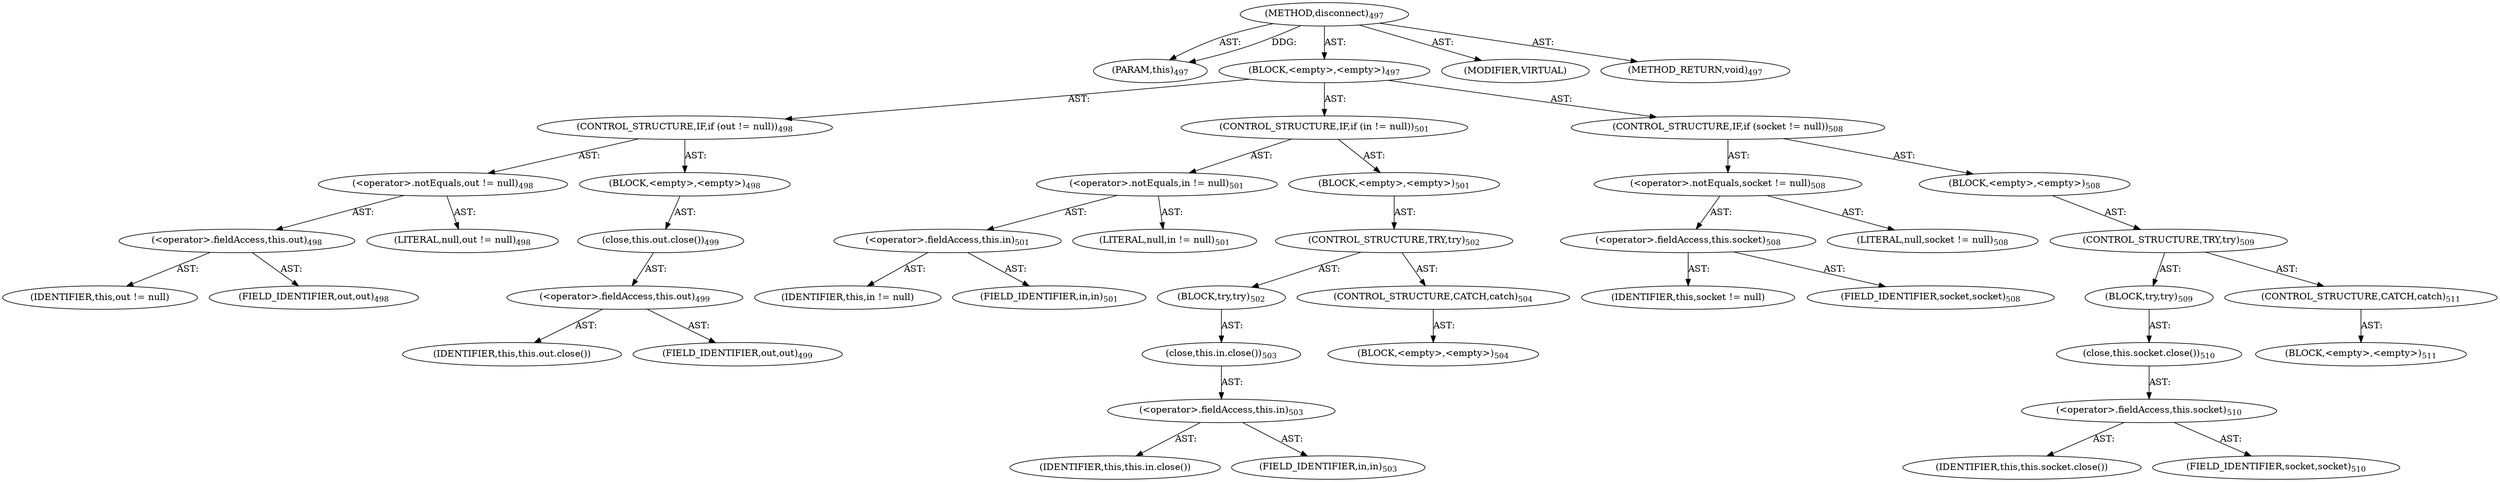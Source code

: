 digraph "disconnect" {  
"111669149726" [label = <(METHOD,disconnect)<SUB>497</SUB>> ]
"115964117046" [label = <(PARAM,this)<SUB>497</SUB>> ]
"25769803835" [label = <(BLOCK,&lt;empty&gt;,&lt;empty&gt;)<SUB>497</SUB>> ]
"47244640281" [label = <(CONTROL_STRUCTURE,IF,if (out != null))<SUB>498</SUB>> ]
"30064771325" [label = <(&lt;operator&gt;.notEquals,out != null)<SUB>498</SUB>> ]
"30064771326" [label = <(&lt;operator&gt;.fieldAccess,this.out)<SUB>498</SUB>> ]
"68719476945" [label = <(IDENTIFIER,this,out != null)> ]
"55834574907" [label = <(FIELD_IDENTIFIER,out,out)<SUB>498</SUB>> ]
"90194313260" [label = <(LITERAL,null,out != null)<SUB>498</SUB>> ]
"25769803836" [label = <(BLOCK,&lt;empty&gt;,&lt;empty&gt;)<SUB>498</SUB>> ]
"30064771327" [label = <(close,this.out.close())<SUB>499</SUB>> ]
"30064771328" [label = <(&lt;operator&gt;.fieldAccess,this.out)<SUB>499</SUB>> ]
"68719476946" [label = <(IDENTIFIER,this,this.out.close())> ]
"55834574908" [label = <(FIELD_IDENTIFIER,out,out)<SUB>499</SUB>> ]
"47244640282" [label = <(CONTROL_STRUCTURE,IF,if (in != null))<SUB>501</SUB>> ]
"30064771329" [label = <(&lt;operator&gt;.notEquals,in != null)<SUB>501</SUB>> ]
"30064771330" [label = <(&lt;operator&gt;.fieldAccess,this.in)<SUB>501</SUB>> ]
"68719476947" [label = <(IDENTIFIER,this,in != null)> ]
"55834574909" [label = <(FIELD_IDENTIFIER,in,in)<SUB>501</SUB>> ]
"90194313261" [label = <(LITERAL,null,in != null)<SUB>501</SUB>> ]
"25769803837" [label = <(BLOCK,&lt;empty&gt;,&lt;empty&gt;)<SUB>501</SUB>> ]
"47244640283" [label = <(CONTROL_STRUCTURE,TRY,try)<SUB>502</SUB>> ]
"25769803838" [label = <(BLOCK,try,try)<SUB>502</SUB>> ]
"30064771331" [label = <(close,this.in.close())<SUB>503</SUB>> ]
"30064771332" [label = <(&lt;operator&gt;.fieldAccess,this.in)<SUB>503</SUB>> ]
"68719476948" [label = <(IDENTIFIER,this,this.in.close())> ]
"55834574910" [label = <(FIELD_IDENTIFIER,in,in)<SUB>503</SUB>> ]
"47244640284" [label = <(CONTROL_STRUCTURE,CATCH,catch)<SUB>504</SUB>> ]
"25769803839" [label = <(BLOCK,&lt;empty&gt;,&lt;empty&gt;)<SUB>504</SUB>> ]
"47244640285" [label = <(CONTROL_STRUCTURE,IF,if (socket != null))<SUB>508</SUB>> ]
"30064771333" [label = <(&lt;operator&gt;.notEquals,socket != null)<SUB>508</SUB>> ]
"30064771334" [label = <(&lt;operator&gt;.fieldAccess,this.socket)<SUB>508</SUB>> ]
"68719476949" [label = <(IDENTIFIER,this,socket != null)> ]
"55834574911" [label = <(FIELD_IDENTIFIER,socket,socket)<SUB>508</SUB>> ]
"90194313262" [label = <(LITERAL,null,socket != null)<SUB>508</SUB>> ]
"25769803840" [label = <(BLOCK,&lt;empty&gt;,&lt;empty&gt;)<SUB>508</SUB>> ]
"47244640286" [label = <(CONTROL_STRUCTURE,TRY,try)<SUB>509</SUB>> ]
"25769803841" [label = <(BLOCK,try,try)<SUB>509</SUB>> ]
"30064771335" [label = <(close,this.socket.close())<SUB>510</SUB>> ]
"30064771336" [label = <(&lt;operator&gt;.fieldAccess,this.socket)<SUB>510</SUB>> ]
"68719476950" [label = <(IDENTIFIER,this,this.socket.close())> ]
"55834574912" [label = <(FIELD_IDENTIFIER,socket,socket)<SUB>510</SUB>> ]
"47244640287" [label = <(CONTROL_STRUCTURE,CATCH,catch)<SUB>511</SUB>> ]
"25769803842" [label = <(BLOCK,&lt;empty&gt;,&lt;empty&gt;)<SUB>511</SUB>> ]
"133143986250" [label = <(MODIFIER,VIRTUAL)> ]
"128849018910" [label = <(METHOD_RETURN,void)<SUB>497</SUB>> ]
  "111669149726" -> "115964117046"  [ label = "AST: "] 
  "111669149726" -> "25769803835"  [ label = "AST: "] 
  "111669149726" -> "133143986250"  [ label = "AST: "] 
  "111669149726" -> "128849018910"  [ label = "AST: "] 
  "25769803835" -> "47244640281"  [ label = "AST: "] 
  "25769803835" -> "47244640282"  [ label = "AST: "] 
  "25769803835" -> "47244640285"  [ label = "AST: "] 
  "47244640281" -> "30064771325"  [ label = "AST: "] 
  "47244640281" -> "25769803836"  [ label = "AST: "] 
  "30064771325" -> "30064771326"  [ label = "AST: "] 
  "30064771325" -> "90194313260"  [ label = "AST: "] 
  "30064771326" -> "68719476945"  [ label = "AST: "] 
  "30064771326" -> "55834574907"  [ label = "AST: "] 
  "25769803836" -> "30064771327"  [ label = "AST: "] 
  "30064771327" -> "30064771328"  [ label = "AST: "] 
  "30064771328" -> "68719476946"  [ label = "AST: "] 
  "30064771328" -> "55834574908"  [ label = "AST: "] 
  "47244640282" -> "30064771329"  [ label = "AST: "] 
  "47244640282" -> "25769803837"  [ label = "AST: "] 
  "30064771329" -> "30064771330"  [ label = "AST: "] 
  "30064771329" -> "90194313261"  [ label = "AST: "] 
  "30064771330" -> "68719476947"  [ label = "AST: "] 
  "30064771330" -> "55834574909"  [ label = "AST: "] 
  "25769803837" -> "47244640283"  [ label = "AST: "] 
  "47244640283" -> "25769803838"  [ label = "AST: "] 
  "47244640283" -> "47244640284"  [ label = "AST: "] 
  "25769803838" -> "30064771331"  [ label = "AST: "] 
  "30064771331" -> "30064771332"  [ label = "AST: "] 
  "30064771332" -> "68719476948"  [ label = "AST: "] 
  "30064771332" -> "55834574910"  [ label = "AST: "] 
  "47244640284" -> "25769803839"  [ label = "AST: "] 
  "47244640285" -> "30064771333"  [ label = "AST: "] 
  "47244640285" -> "25769803840"  [ label = "AST: "] 
  "30064771333" -> "30064771334"  [ label = "AST: "] 
  "30064771333" -> "90194313262"  [ label = "AST: "] 
  "30064771334" -> "68719476949"  [ label = "AST: "] 
  "30064771334" -> "55834574911"  [ label = "AST: "] 
  "25769803840" -> "47244640286"  [ label = "AST: "] 
  "47244640286" -> "25769803841"  [ label = "AST: "] 
  "47244640286" -> "47244640287"  [ label = "AST: "] 
  "25769803841" -> "30064771335"  [ label = "AST: "] 
  "30064771335" -> "30064771336"  [ label = "AST: "] 
  "30064771336" -> "68719476950"  [ label = "AST: "] 
  "30064771336" -> "55834574912"  [ label = "AST: "] 
  "47244640287" -> "25769803842"  [ label = "AST: "] 
  "111669149726" -> "115964117046"  [ label = "DDG: "] 
}
